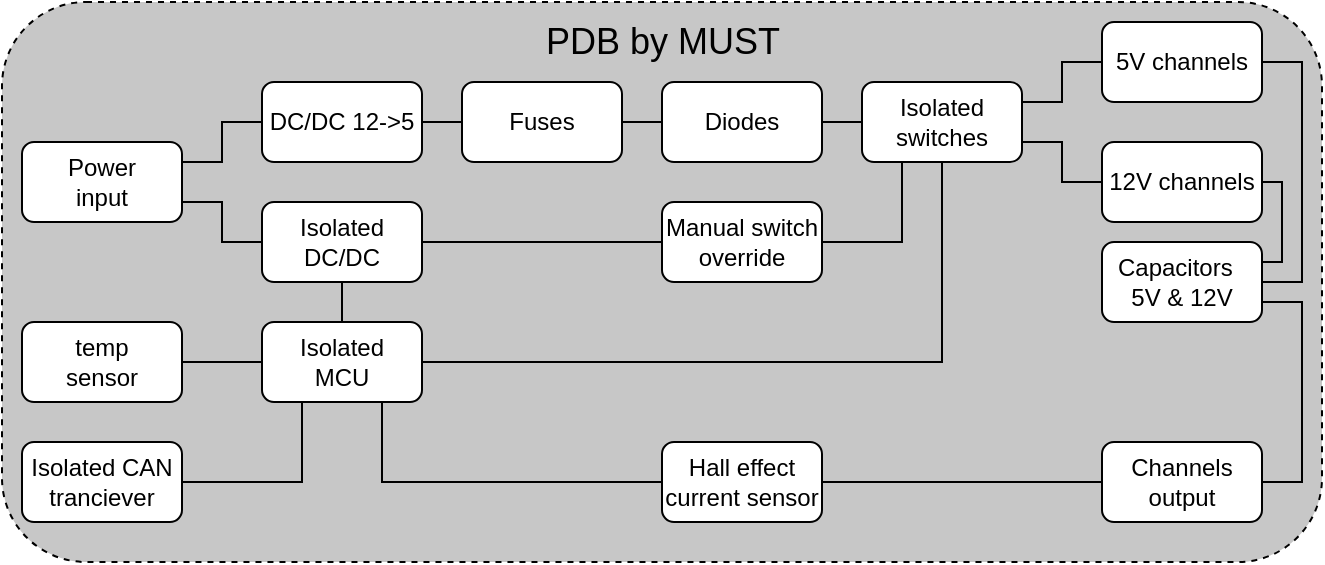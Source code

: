 <mxfile version="13.10.1" type="github">
  <diagram id="mOb9kf1dEFKgJrMuP9Ut" name="Page-1">
    <mxGraphModel dx="1038" dy="615" grid="1" gridSize="10" guides="1" tooltips="1" connect="1" arrows="1" fold="1" page="1" pageScale="1" pageWidth="827" pageHeight="1169" math="0" shadow="0">
      <root>
        <mxCell id="0" />
        <mxCell id="1" parent="0" />
        <mxCell id="WhEAyp4Lanr-WaNayqxS-29" value="" style="rounded=1;whiteSpace=wrap;html=1;dashed=1;fillColor=#C7C7C7;" vertex="1" parent="1">
          <mxGeometry x="50" y="300" width="660" height="280" as="geometry" />
        </mxCell>
        <mxCell id="WhEAyp4Lanr-WaNayqxS-4" style="edgeStyle=orthogonalEdgeStyle;rounded=0;orthogonalLoop=1;jettySize=auto;html=1;exitX=1;exitY=0.5;exitDx=0;exitDy=0;entryX=0.5;entryY=1;entryDx=0;entryDy=0;endArrow=none;endFill=0;" edge="1" parent="1" source="M4zJr3y5VQ9-pN1_80o7-2" target="M4zJr3y5VQ9-pN1_80o7-9">
          <mxGeometry relative="1" as="geometry" />
        </mxCell>
        <mxCell id="M4zJr3y5VQ9-pN1_80o7-2" value="&lt;div&gt;Isolated&lt;/div&gt;&lt;div&gt;MCU&lt;/div&gt;" style="rounded=1;whiteSpace=wrap;html=1;" parent="1" vertex="1">
          <mxGeometry x="180" y="460" width="80" height="40" as="geometry" />
        </mxCell>
        <mxCell id="WhEAyp4Lanr-WaNayqxS-6" style="edgeStyle=orthogonalEdgeStyle;rounded=0;orthogonalLoop=1;jettySize=auto;html=1;exitX=1;exitY=0.5;exitDx=0;exitDy=0;entryX=0;entryY=0.5;entryDx=0;entryDy=0;endArrow=none;endFill=0;" edge="1" parent="1" source="M4zJr3y5VQ9-pN1_80o7-3" target="M4zJr3y5VQ9-pN1_80o7-7">
          <mxGeometry relative="1" as="geometry" />
        </mxCell>
        <mxCell id="M4zJr3y5VQ9-pN1_80o7-3" value="Fuses" style="rounded=1;whiteSpace=wrap;html=1;" parent="1" vertex="1">
          <mxGeometry x="280" y="340" width="80" height="40" as="geometry" />
        </mxCell>
        <mxCell id="WhEAyp4Lanr-WaNayqxS-20" style="edgeStyle=orthogonalEdgeStyle;rounded=0;orthogonalLoop=1;jettySize=auto;html=1;exitX=1;exitY=0.5;exitDx=0;exitDy=0;entryX=0;entryY=0.5;entryDx=0;entryDy=0;endArrow=none;endFill=0;" edge="1" parent="1" source="M4zJr3y5VQ9-pN1_80o7-4" target="WhEAyp4Lanr-WaNayqxS-17">
          <mxGeometry relative="1" as="geometry" />
        </mxCell>
        <mxCell id="WhEAyp4Lanr-WaNayqxS-26" style="edgeStyle=orthogonalEdgeStyle;rounded=0;orthogonalLoop=1;jettySize=auto;html=1;exitX=0;exitY=0.5;exitDx=0;exitDy=0;entryX=0.75;entryY=1;entryDx=0;entryDy=0;endArrow=none;endFill=0;" edge="1" parent="1" source="M4zJr3y5VQ9-pN1_80o7-4" target="M4zJr3y5VQ9-pN1_80o7-2">
          <mxGeometry relative="1" as="geometry" />
        </mxCell>
        <mxCell id="M4zJr3y5VQ9-pN1_80o7-4" value="&lt;div&gt;Hall effect&lt;/div&gt;&lt;div&gt;current sensor&lt;/div&gt;" style="rounded=1;whiteSpace=wrap;html=1;" parent="1" vertex="1">
          <mxGeometry x="380" y="520" width="80" height="40" as="geometry" />
        </mxCell>
        <mxCell id="WhEAyp4Lanr-WaNayqxS-5" style="edgeStyle=orthogonalEdgeStyle;rounded=0;orthogonalLoop=1;jettySize=auto;html=1;exitX=1;exitY=0.5;exitDx=0;exitDy=0;entryX=0;entryY=0.5;entryDx=0;entryDy=0;endArrow=none;endFill=0;" edge="1" parent="1" source="M4zJr3y5VQ9-pN1_80o7-6" target="M4zJr3y5VQ9-pN1_80o7-3">
          <mxGeometry relative="1" as="geometry" />
        </mxCell>
        <mxCell id="M4zJr3y5VQ9-pN1_80o7-6" value="DC/DC 12-&amp;gt;5" style="rounded=1;whiteSpace=wrap;html=1;" parent="1" vertex="1">
          <mxGeometry x="180" y="340" width="80" height="40" as="geometry" />
        </mxCell>
        <mxCell id="WhEAyp4Lanr-WaNayqxS-7" style="edgeStyle=orthogonalEdgeStyle;rounded=0;orthogonalLoop=1;jettySize=auto;html=1;exitX=1;exitY=0.5;exitDx=0;exitDy=0;entryX=0;entryY=0.5;entryDx=0;entryDy=0;endArrow=none;endFill=0;" edge="1" parent="1" source="M4zJr3y5VQ9-pN1_80o7-7" target="M4zJr3y5VQ9-pN1_80o7-9">
          <mxGeometry relative="1" as="geometry" />
        </mxCell>
        <mxCell id="M4zJr3y5VQ9-pN1_80o7-7" value="Diodes" style="rounded=1;whiteSpace=wrap;html=1;" parent="1" vertex="1">
          <mxGeometry x="380" y="340" width="80" height="40" as="geometry" />
        </mxCell>
        <mxCell id="WhEAyp4Lanr-WaNayqxS-8" style="edgeStyle=orthogonalEdgeStyle;rounded=0;orthogonalLoop=1;jettySize=auto;html=1;exitX=1;exitY=0.25;exitDx=0;exitDy=0;entryX=0;entryY=0.5;entryDx=0;entryDy=0;endArrow=none;endFill=0;" edge="1" parent="1" source="M4zJr3y5VQ9-pN1_80o7-9" target="M4zJr3y5VQ9-pN1_80o7-15">
          <mxGeometry relative="1" as="geometry" />
        </mxCell>
        <mxCell id="WhEAyp4Lanr-WaNayqxS-9" style="edgeStyle=orthogonalEdgeStyle;rounded=0;orthogonalLoop=1;jettySize=auto;html=1;exitX=1;exitY=0.75;exitDx=0;exitDy=0;entryX=0;entryY=0.5;entryDx=0;entryDy=0;endArrow=none;endFill=0;" edge="1" parent="1" source="M4zJr3y5VQ9-pN1_80o7-9" target="M4zJr3y5VQ9-pN1_80o7-14">
          <mxGeometry relative="1" as="geometry" />
        </mxCell>
        <mxCell id="M4zJr3y5VQ9-pN1_80o7-9" value="&lt;div&gt;Isolated&lt;/div&gt;&lt;div&gt;switches&lt;/div&gt;" style="rounded=1;whiteSpace=wrap;html=1;" parent="1" vertex="1">
          <mxGeometry x="480" y="340" width="80" height="40" as="geometry" />
        </mxCell>
        <mxCell id="WhEAyp4Lanr-WaNayqxS-27" style="edgeStyle=orthogonalEdgeStyle;rounded=0;orthogonalLoop=1;jettySize=auto;html=1;exitX=1;exitY=0.5;exitDx=0;exitDy=0;entryX=0;entryY=0.5;entryDx=0;entryDy=0;endArrow=none;endFill=0;" edge="1" parent="1" source="M4zJr3y5VQ9-pN1_80o7-10" target="M4zJr3y5VQ9-pN1_80o7-2">
          <mxGeometry relative="1" as="geometry" />
        </mxCell>
        <mxCell id="M4zJr3y5VQ9-pN1_80o7-10" value="&lt;div&gt;temp&lt;/div&gt;&lt;div&gt;sensor&lt;br&gt;&lt;/div&gt;" style="rounded=1;whiteSpace=wrap;html=1;" parent="1" vertex="1">
          <mxGeometry x="60" y="460" width="80" height="40" as="geometry" />
        </mxCell>
        <mxCell id="WhEAyp4Lanr-WaNayqxS-3" style="edgeStyle=orthogonalEdgeStyle;rounded=0;orthogonalLoop=1;jettySize=auto;html=1;exitX=0.5;exitY=1;exitDx=0;exitDy=0;entryX=0.5;entryY=0;entryDx=0;entryDy=0;endArrow=none;endFill=0;" edge="1" parent="1" source="M4zJr3y5VQ9-pN1_80o7-11" target="M4zJr3y5VQ9-pN1_80o7-2">
          <mxGeometry relative="1" as="geometry" />
        </mxCell>
        <mxCell id="WhEAyp4Lanr-WaNayqxS-14" style="edgeStyle=orthogonalEdgeStyle;rounded=0;orthogonalLoop=1;jettySize=auto;html=1;exitX=1;exitY=0.5;exitDx=0;exitDy=0;entryX=0;entryY=0.5;entryDx=0;entryDy=0;endArrow=none;endFill=0;" edge="1" parent="1" source="M4zJr3y5VQ9-pN1_80o7-11" target="WhEAyp4Lanr-WaNayqxS-13">
          <mxGeometry relative="1" as="geometry" />
        </mxCell>
        <mxCell id="M4zJr3y5VQ9-pN1_80o7-11" value="&lt;div&gt;Isolated&lt;/div&gt;&lt;div&gt;DC/DC&lt;br&gt;&lt;/div&gt;" style="rounded=1;whiteSpace=wrap;html=1;" parent="1" vertex="1">
          <mxGeometry x="180" y="400" width="80" height="40" as="geometry" />
        </mxCell>
        <mxCell id="WhEAyp4Lanr-WaNayqxS-1" style="edgeStyle=orthogonalEdgeStyle;rounded=0;orthogonalLoop=1;jettySize=auto;html=1;entryX=0;entryY=0.5;entryDx=0;entryDy=0;endArrow=none;endFill=0;exitX=1;exitY=0.25;exitDx=0;exitDy=0;" edge="1" parent="1" source="M4zJr3y5VQ9-pN1_80o7-12" target="M4zJr3y5VQ9-pN1_80o7-6">
          <mxGeometry relative="1" as="geometry" />
        </mxCell>
        <mxCell id="WhEAyp4Lanr-WaNayqxS-2" style="edgeStyle=orthogonalEdgeStyle;rounded=0;orthogonalLoop=1;jettySize=auto;html=1;exitX=1;exitY=0.75;exitDx=0;exitDy=0;entryX=0;entryY=0.5;entryDx=0;entryDy=0;endArrow=none;endFill=0;" edge="1" parent="1" source="M4zJr3y5VQ9-pN1_80o7-12" target="M4zJr3y5VQ9-pN1_80o7-11">
          <mxGeometry relative="1" as="geometry" />
        </mxCell>
        <mxCell id="M4zJr3y5VQ9-pN1_80o7-12" value="&lt;div&gt;Power&lt;/div&gt;&lt;div&gt;input&lt;br&gt;&lt;/div&gt;" style="rounded=1;whiteSpace=wrap;html=1;" parent="1" vertex="1">
          <mxGeometry x="60" y="370" width="80" height="40" as="geometry" />
        </mxCell>
        <mxCell id="WhEAyp4Lanr-WaNayqxS-18" style="edgeStyle=orthogonalEdgeStyle;rounded=0;orthogonalLoop=1;jettySize=auto;html=1;exitX=1;exitY=0.5;exitDx=0;exitDy=0;entryX=1;entryY=0.25;entryDx=0;entryDy=0;endArrow=none;endFill=0;" edge="1" parent="1" source="M4zJr3y5VQ9-pN1_80o7-14" target="WhEAyp4Lanr-WaNayqxS-24">
          <mxGeometry relative="1" as="geometry">
            <Array as="points">
              <mxPoint x="690" y="390" />
              <mxPoint x="690" y="430" />
            </Array>
          </mxGeometry>
        </mxCell>
        <mxCell id="M4zJr3y5VQ9-pN1_80o7-14" value="12V channels" style="rounded=1;whiteSpace=wrap;html=1;" parent="1" vertex="1">
          <mxGeometry x="600" y="370" width="80" height="40" as="geometry" />
        </mxCell>
        <mxCell id="WhEAyp4Lanr-WaNayqxS-19" style="edgeStyle=orthogonalEdgeStyle;rounded=0;orthogonalLoop=1;jettySize=auto;html=1;exitX=1;exitY=0.5;exitDx=0;exitDy=0;entryX=1;entryY=0.5;entryDx=0;entryDy=0;endArrow=none;endFill=0;" edge="1" parent="1" source="M4zJr3y5VQ9-pN1_80o7-15" target="WhEAyp4Lanr-WaNayqxS-24">
          <mxGeometry relative="1" as="geometry">
            <Array as="points">
              <mxPoint x="700" y="330" />
              <mxPoint x="700" y="440" />
            </Array>
          </mxGeometry>
        </mxCell>
        <mxCell id="M4zJr3y5VQ9-pN1_80o7-15" value="5V channels" style="rounded=1;whiteSpace=wrap;html=1;" parent="1" vertex="1">
          <mxGeometry x="600" y="310" width="80" height="40" as="geometry" />
        </mxCell>
        <mxCell id="WhEAyp4Lanr-WaNayqxS-15" style="edgeStyle=orthogonalEdgeStyle;rounded=0;orthogonalLoop=1;jettySize=auto;html=1;exitX=1;exitY=0.5;exitDx=0;exitDy=0;entryX=0.25;entryY=1;entryDx=0;entryDy=0;endArrow=none;endFill=0;" edge="1" parent="1" source="WhEAyp4Lanr-WaNayqxS-13" target="M4zJr3y5VQ9-pN1_80o7-9">
          <mxGeometry relative="1" as="geometry" />
        </mxCell>
        <mxCell id="WhEAyp4Lanr-WaNayqxS-13" value="&lt;div&gt;Manual switch override&lt;/div&gt;" style="rounded=1;whiteSpace=wrap;html=1;" vertex="1" parent="1">
          <mxGeometry x="380" y="400" width="80" height="40" as="geometry" />
        </mxCell>
        <mxCell id="WhEAyp4Lanr-WaNayqxS-17" value="&lt;div&gt;Channels&lt;/div&gt;&lt;div&gt;output&lt;/div&gt;" style="rounded=1;whiteSpace=wrap;html=1;" vertex="1" parent="1">
          <mxGeometry x="600" y="520" width="80" height="40" as="geometry" />
        </mxCell>
        <mxCell id="WhEAyp4Lanr-WaNayqxS-28" style="edgeStyle=orthogonalEdgeStyle;rounded=0;orthogonalLoop=1;jettySize=auto;html=1;exitX=1;exitY=0.5;exitDx=0;exitDy=0;entryX=0.25;entryY=1;entryDx=0;entryDy=0;endArrow=none;endFill=0;" edge="1" parent="1" source="WhEAyp4Lanr-WaNayqxS-22" target="M4zJr3y5VQ9-pN1_80o7-2">
          <mxGeometry relative="1" as="geometry" />
        </mxCell>
        <mxCell id="WhEAyp4Lanr-WaNayqxS-22" value="&lt;div&gt;Isolated CAN tranciever&lt;br&gt;&lt;/div&gt;" style="rounded=1;whiteSpace=wrap;html=1;" vertex="1" parent="1">
          <mxGeometry x="60" y="520" width="80" height="40" as="geometry" />
        </mxCell>
        <mxCell id="WhEAyp4Lanr-WaNayqxS-25" style="edgeStyle=orthogonalEdgeStyle;rounded=0;orthogonalLoop=1;jettySize=auto;html=1;exitX=1;exitY=0.75;exitDx=0;exitDy=0;entryX=1;entryY=0.5;entryDx=0;entryDy=0;endArrow=none;endFill=0;" edge="1" parent="1" source="WhEAyp4Lanr-WaNayqxS-24" target="WhEAyp4Lanr-WaNayqxS-17">
          <mxGeometry relative="1" as="geometry" />
        </mxCell>
        <mxCell id="WhEAyp4Lanr-WaNayqxS-24" value="&lt;div&gt;Capacitors&amp;nbsp;&amp;nbsp; 5V &amp;amp; 12V&lt;br&gt;&lt;/div&gt;" style="rounded=1;whiteSpace=wrap;html=1;" vertex="1" parent="1">
          <mxGeometry x="600" y="420" width="80" height="40" as="geometry" />
        </mxCell>
        <mxCell id="WhEAyp4Lanr-WaNayqxS-30" value="&lt;font style=&quot;font-size: 18px&quot;&gt;PDB by MUST&lt;/font&gt;" style="text;html=1;align=center;verticalAlign=middle;resizable=0;points=[];autosize=1;" vertex="1" parent="1">
          <mxGeometry x="315" y="310" width="130" height="20" as="geometry" />
        </mxCell>
      </root>
    </mxGraphModel>
  </diagram>
</mxfile>
